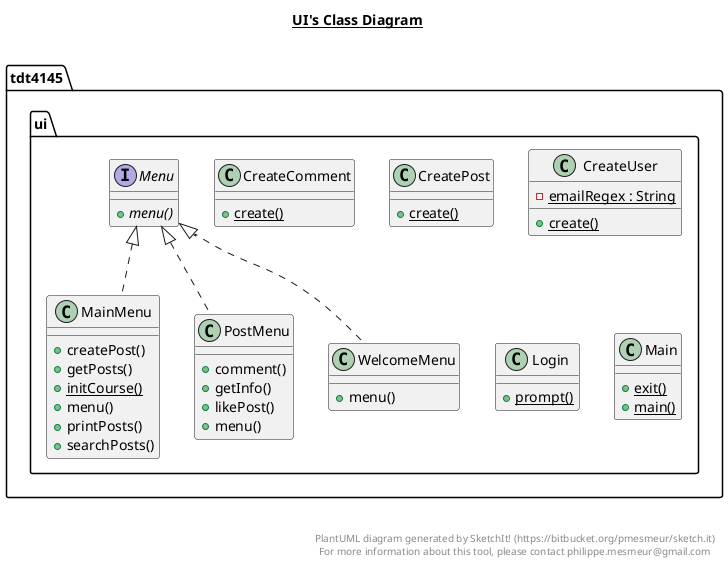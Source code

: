 @startuml

title __UI's Class Diagram__\n

  namespace tdt4145.ui {
    class tdt4145.ui.CreateComment {
        {static} + create()
    }
  }
  

  namespace tdt4145.ui {
    class tdt4145.ui.CreatePost {
        {static} + create()
    }
  }
  

  namespace tdt4145.ui {
    class tdt4145.ui.CreateUser {
        {static} - emailRegex : String
        {static} + create()
    }
  }
  

  namespace tdt4145.ui {
    class tdt4145.ui.Login {
        {static} + prompt()
    }
  }
  

  namespace tdt4145.ui {
    class tdt4145.ui.Main {
        {static} + exit()
        {static} + main()
    }
  }
  

  namespace tdt4145.ui {
    class tdt4145.ui.MainMenu {
        + createPost()
        + getPosts()
        {static} + initCourse()
        + menu()
        + printPosts()
        + searchPosts()
    }
  }
  

  namespace tdt4145.ui {
    interface tdt4145.ui.Menu {
        {abstract} + menu()
    }
  }
  

  namespace tdt4145.ui {
    class tdt4145.ui.PostMenu {
        + comment()
        + getInfo()
        + likePost()
        + menu()
    }
  }
  

  namespace tdt4145.ui {
    class tdt4145.ui.WelcomeMenu {
        + menu()
    }
  }
  

  tdt4145.ui.MainMenu .up.|> tdt4145.ui.Menu
  tdt4145.ui.PostMenu .up.|> tdt4145.ui.Menu
  tdt4145.ui.WelcomeMenu .up.|> tdt4145.ui.Menu


right footer


PlantUML diagram generated by SketchIt! (https://bitbucket.org/pmesmeur/sketch.it)
For more information about this tool, please contact philippe.mesmeur@gmail.com
endfooter

@enduml
